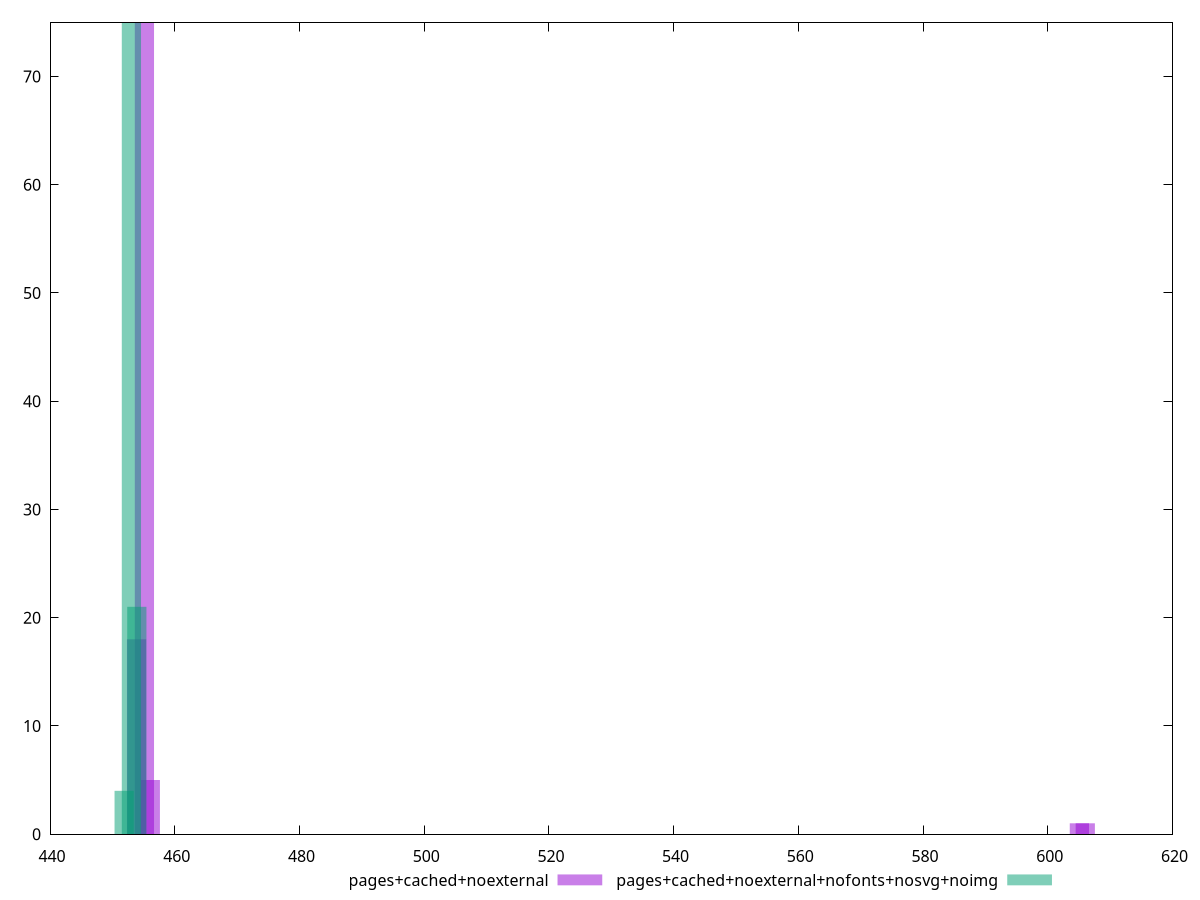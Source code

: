 $_pagesCachedNoexternal <<EOF
455.13950614284533 75
453.8796043957371 18
456.0844324531765 5
605.0678140487238 1
606.012740359055 1
EOF
$_pagesCachedNoexternalNofontsNosvgNoimg <<EOF
453.92254943580787 21
453.0518540085013 75
451.8909267720926 4
EOF
set key outside below
set terminal pngcairo
set output "report_00006_2020-11-02T20-21-41.718Z/uses-rel-preload/uses-rel-preload_pages+cached+noexternal_pages+cached+noexternal+nofonts+nosvg+noimg+hist.png"
set boxwidth 3.082436271739248
set style fill transparent solid 0.5 noborder
set yrange [0:75]
plot $_pagesCachedNoexternal title "pages+cached+noexternal" with boxes ,$_pagesCachedNoexternalNofontsNosvgNoimg title "pages+cached+noexternal+nofonts+nosvg+noimg" with boxes ,